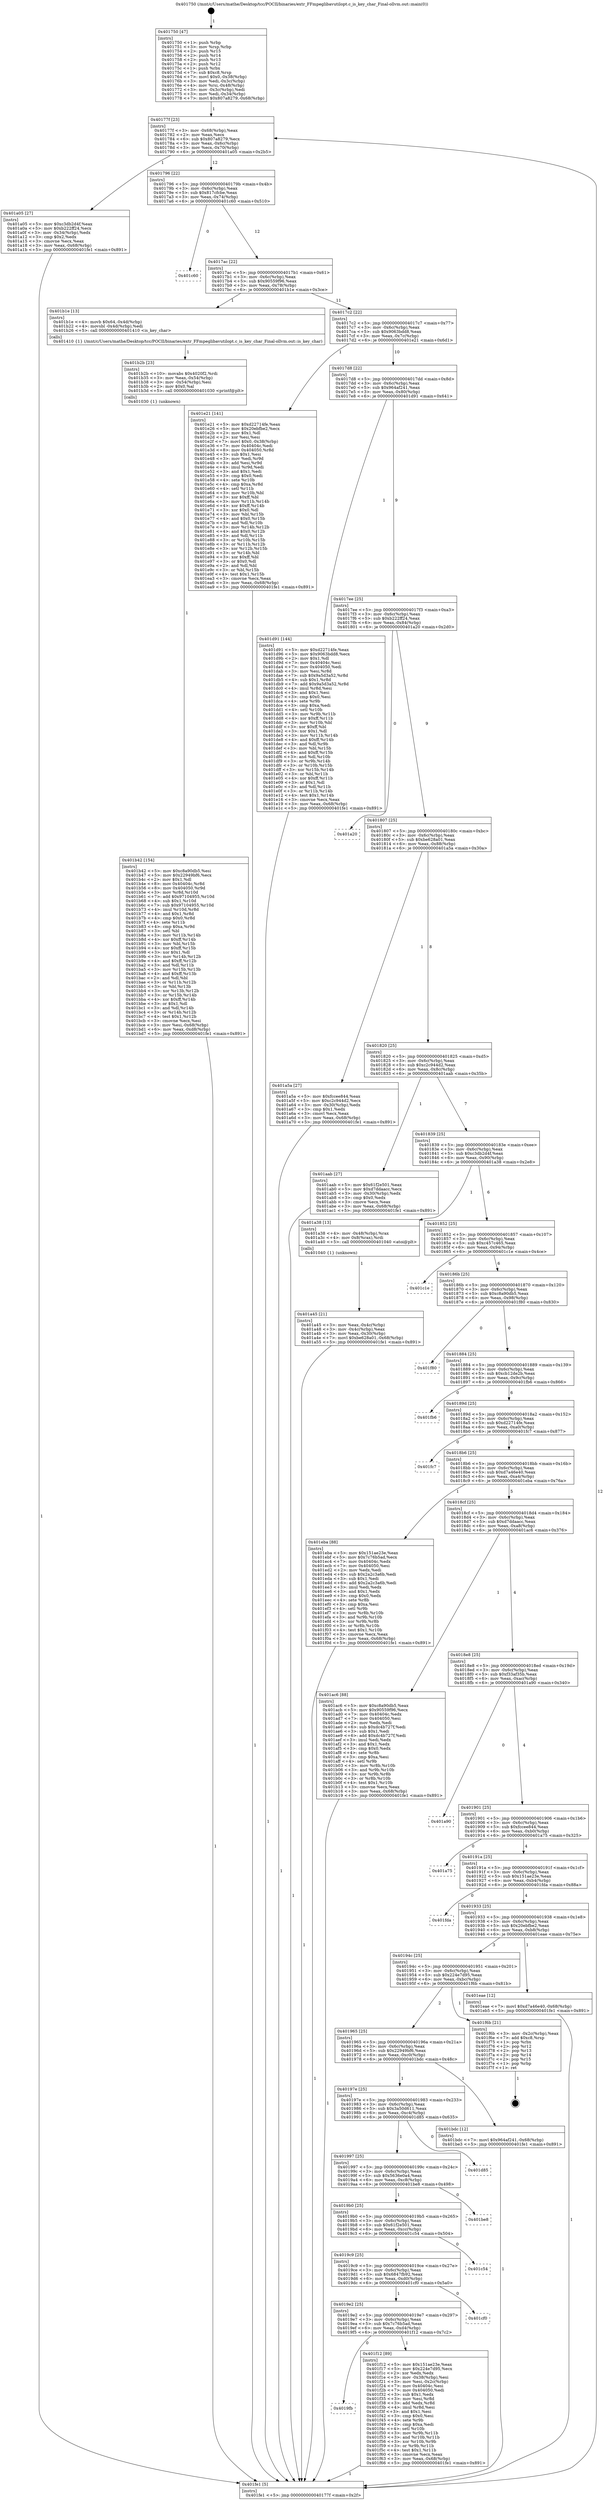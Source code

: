 digraph "0x401750" {
  label = "0x401750 (/mnt/c/Users/mathe/Desktop/tcc/POCII/binaries/extr_FFmpeglibavutilopt.c_is_key_char_Final-ollvm.out::main(0))"
  labelloc = "t"
  node[shape=record]

  Entry [label="",width=0.3,height=0.3,shape=circle,fillcolor=black,style=filled]
  "0x40177f" [label="{
     0x40177f [23]\l
     | [instrs]\l
     &nbsp;&nbsp;0x40177f \<+3\>: mov -0x68(%rbp),%eax\l
     &nbsp;&nbsp;0x401782 \<+2\>: mov %eax,%ecx\l
     &nbsp;&nbsp;0x401784 \<+6\>: sub $0x807a8279,%ecx\l
     &nbsp;&nbsp;0x40178a \<+3\>: mov %eax,-0x6c(%rbp)\l
     &nbsp;&nbsp;0x40178d \<+3\>: mov %ecx,-0x70(%rbp)\l
     &nbsp;&nbsp;0x401790 \<+6\>: je 0000000000401a05 \<main+0x2b5\>\l
  }"]
  "0x401a05" [label="{
     0x401a05 [27]\l
     | [instrs]\l
     &nbsp;&nbsp;0x401a05 \<+5\>: mov $0xc3db2d4f,%eax\l
     &nbsp;&nbsp;0x401a0a \<+5\>: mov $0xb222ff24,%ecx\l
     &nbsp;&nbsp;0x401a0f \<+3\>: mov -0x34(%rbp),%edx\l
     &nbsp;&nbsp;0x401a12 \<+3\>: cmp $0x2,%edx\l
     &nbsp;&nbsp;0x401a15 \<+3\>: cmovne %ecx,%eax\l
     &nbsp;&nbsp;0x401a18 \<+3\>: mov %eax,-0x68(%rbp)\l
     &nbsp;&nbsp;0x401a1b \<+5\>: jmp 0000000000401fe1 \<main+0x891\>\l
  }"]
  "0x401796" [label="{
     0x401796 [22]\l
     | [instrs]\l
     &nbsp;&nbsp;0x401796 \<+5\>: jmp 000000000040179b \<main+0x4b\>\l
     &nbsp;&nbsp;0x40179b \<+3\>: mov -0x6c(%rbp),%eax\l
     &nbsp;&nbsp;0x40179e \<+5\>: sub $0x817cfcbe,%eax\l
     &nbsp;&nbsp;0x4017a3 \<+3\>: mov %eax,-0x74(%rbp)\l
     &nbsp;&nbsp;0x4017a6 \<+6\>: je 0000000000401c60 \<main+0x510\>\l
  }"]
  "0x401fe1" [label="{
     0x401fe1 [5]\l
     | [instrs]\l
     &nbsp;&nbsp;0x401fe1 \<+5\>: jmp 000000000040177f \<main+0x2f\>\l
  }"]
  "0x401750" [label="{
     0x401750 [47]\l
     | [instrs]\l
     &nbsp;&nbsp;0x401750 \<+1\>: push %rbp\l
     &nbsp;&nbsp;0x401751 \<+3\>: mov %rsp,%rbp\l
     &nbsp;&nbsp;0x401754 \<+2\>: push %r15\l
     &nbsp;&nbsp;0x401756 \<+2\>: push %r14\l
     &nbsp;&nbsp;0x401758 \<+2\>: push %r13\l
     &nbsp;&nbsp;0x40175a \<+2\>: push %r12\l
     &nbsp;&nbsp;0x40175c \<+1\>: push %rbx\l
     &nbsp;&nbsp;0x40175d \<+7\>: sub $0xc8,%rsp\l
     &nbsp;&nbsp;0x401764 \<+7\>: movl $0x0,-0x38(%rbp)\l
     &nbsp;&nbsp;0x40176b \<+3\>: mov %edi,-0x3c(%rbp)\l
     &nbsp;&nbsp;0x40176e \<+4\>: mov %rsi,-0x48(%rbp)\l
     &nbsp;&nbsp;0x401772 \<+3\>: mov -0x3c(%rbp),%edi\l
     &nbsp;&nbsp;0x401775 \<+3\>: mov %edi,-0x34(%rbp)\l
     &nbsp;&nbsp;0x401778 \<+7\>: movl $0x807a8279,-0x68(%rbp)\l
  }"]
  Exit [label="",width=0.3,height=0.3,shape=circle,fillcolor=black,style=filled,peripheries=2]
  "0x401c60" [label="{
     0x401c60\l
  }", style=dashed]
  "0x4017ac" [label="{
     0x4017ac [22]\l
     | [instrs]\l
     &nbsp;&nbsp;0x4017ac \<+5\>: jmp 00000000004017b1 \<main+0x61\>\l
     &nbsp;&nbsp;0x4017b1 \<+3\>: mov -0x6c(%rbp),%eax\l
     &nbsp;&nbsp;0x4017b4 \<+5\>: sub $0x90559f96,%eax\l
     &nbsp;&nbsp;0x4017b9 \<+3\>: mov %eax,-0x78(%rbp)\l
     &nbsp;&nbsp;0x4017bc \<+6\>: je 0000000000401b1e \<main+0x3ce\>\l
  }"]
  "0x4019fb" [label="{
     0x4019fb\l
  }", style=dashed]
  "0x401b1e" [label="{
     0x401b1e [13]\l
     | [instrs]\l
     &nbsp;&nbsp;0x401b1e \<+4\>: movb $0x64,-0x4d(%rbp)\l
     &nbsp;&nbsp;0x401b22 \<+4\>: movsbl -0x4d(%rbp),%edi\l
     &nbsp;&nbsp;0x401b26 \<+5\>: call 0000000000401410 \<is_key_char\>\l
     | [calls]\l
     &nbsp;&nbsp;0x401410 \{1\} (/mnt/c/Users/mathe/Desktop/tcc/POCII/binaries/extr_FFmpeglibavutilopt.c_is_key_char_Final-ollvm.out::is_key_char)\l
  }"]
  "0x4017c2" [label="{
     0x4017c2 [22]\l
     | [instrs]\l
     &nbsp;&nbsp;0x4017c2 \<+5\>: jmp 00000000004017c7 \<main+0x77\>\l
     &nbsp;&nbsp;0x4017c7 \<+3\>: mov -0x6c(%rbp),%eax\l
     &nbsp;&nbsp;0x4017ca \<+5\>: sub $0x9063bdd8,%eax\l
     &nbsp;&nbsp;0x4017cf \<+3\>: mov %eax,-0x7c(%rbp)\l
     &nbsp;&nbsp;0x4017d2 \<+6\>: je 0000000000401e21 \<main+0x6d1\>\l
  }"]
  "0x401f12" [label="{
     0x401f12 [89]\l
     | [instrs]\l
     &nbsp;&nbsp;0x401f12 \<+5\>: mov $0x151ae23e,%eax\l
     &nbsp;&nbsp;0x401f17 \<+5\>: mov $0x224e7d95,%ecx\l
     &nbsp;&nbsp;0x401f1c \<+2\>: xor %edx,%edx\l
     &nbsp;&nbsp;0x401f1e \<+3\>: mov -0x38(%rbp),%esi\l
     &nbsp;&nbsp;0x401f21 \<+3\>: mov %esi,-0x2c(%rbp)\l
     &nbsp;&nbsp;0x401f24 \<+7\>: mov 0x40404c,%esi\l
     &nbsp;&nbsp;0x401f2b \<+7\>: mov 0x404050,%edi\l
     &nbsp;&nbsp;0x401f32 \<+3\>: sub $0x1,%edx\l
     &nbsp;&nbsp;0x401f35 \<+3\>: mov %esi,%r8d\l
     &nbsp;&nbsp;0x401f38 \<+3\>: add %edx,%r8d\l
     &nbsp;&nbsp;0x401f3b \<+4\>: imul %r8d,%esi\l
     &nbsp;&nbsp;0x401f3f \<+3\>: and $0x1,%esi\l
     &nbsp;&nbsp;0x401f42 \<+3\>: cmp $0x0,%esi\l
     &nbsp;&nbsp;0x401f45 \<+4\>: sete %r9b\l
     &nbsp;&nbsp;0x401f49 \<+3\>: cmp $0xa,%edi\l
     &nbsp;&nbsp;0x401f4c \<+4\>: setl %r10b\l
     &nbsp;&nbsp;0x401f50 \<+3\>: mov %r9b,%r11b\l
     &nbsp;&nbsp;0x401f53 \<+3\>: and %r10b,%r11b\l
     &nbsp;&nbsp;0x401f56 \<+3\>: xor %r10b,%r9b\l
     &nbsp;&nbsp;0x401f59 \<+3\>: or %r9b,%r11b\l
     &nbsp;&nbsp;0x401f5c \<+4\>: test $0x1,%r11b\l
     &nbsp;&nbsp;0x401f60 \<+3\>: cmovne %ecx,%eax\l
     &nbsp;&nbsp;0x401f63 \<+3\>: mov %eax,-0x68(%rbp)\l
     &nbsp;&nbsp;0x401f66 \<+5\>: jmp 0000000000401fe1 \<main+0x891\>\l
  }"]
  "0x401e21" [label="{
     0x401e21 [141]\l
     | [instrs]\l
     &nbsp;&nbsp;0x401e21 \<+5\>: mov $0xd22714fe,%eax\l
     &nbsp;&nbsp;0x401e26 \<+5\>: mov $0x20ebfbe2,%ecx\l
     &nbsp;&nbsp;0x401e2b \<+2\>: mov $0x1,%dl\l
     &nbsp;&nbsp;0x401e2d \<+2\>: xor %esi,%esi\l
     &nbsp;&nbsp;0x401e2f \<+7\>: movl $0x0,-0x38(%rbp)\l
     &nbsp;&nbsp;0x401e36 \<+7\>: mov 0x40404c,%edi\l
     &nbsp;&nbsp;0x401e3d \<+8\>: mov 0x404050,%r8d\l
     &nbsp;&nbsp;0x401e45 \<+3\>: sub $0x1,%esi\l
     &nbsp;&nbsp;0x401e48 \<+3\>: mov %edi,%r9d\l
     &nbsp;&nbsp;0x401e4b \<+3\>: add %esi,%r9d\l
     &nbsp;&nbsp;0x401e4e \<+4\>: imul %r9d,%edi\l
     &nbsp;&nbsp;0x401e52 \<+3\>: and $0x1,%edi\l
     &nbsp;&nbsp;0x401e55 \<+3\>: cmp $0x0,%edi\l
     &nbsp;&nbsp;0x401e58 \<+4\>: sete %r10b\l
     &nbsp;&nbsp;0x401e5c \<+4\>: cmp $0xa,%r8d\l
     &nbsp;&nbsp;0x401e60 \<+4\>: setl %r11b\l
     &nbsp;&nbsp;0x401e64 \<+3\>: mov %r10b,%bl\l
     &nbsp;&nbsp;0x401e67 \<+3\>: xor $0xff,%bl\l
     &nbsp;&nbsp;0x401e6a \<+3\>: mov %r11b,%r14b\l
     &nbsp;&nbsp;0x401e6d \<+4\>: xor $0xff,%r14b\l
     &nbsp;&nbsp;0x401e71 \<+3\>: xor $0x0,%dl\l
     &nbsp;&nbsp;0x401e74 \<+3\>: mov %bl,%r15b\l
     &nbsp;&nbsp;0x401e77 \<+4\>: and $0x0,%r15b\l
     &nbsp;&nbsp;0x401e7b \<+3\>: and %dl,%r10b\l
     &nbsp;&nbsp;0x401e7e \<+3\>: mov %r14b,%r12b\l
     &nbsp;&nbsp;0x401e81 \<+4\>: and $0x0,%r12b\l
     &nbsp;&nbsp;0x401e85 \<+3\>: and %dl,%r11b\l
     &nbsp;&nbsp;0x401e88 \<+3\>: or %r10b,%r15b\l
     &nbsp;&nbsp;0x401e8b \<+3\>: or %r11b,%r12b\l
     &nbsp;&nbsp;0x401e8e \<+3\>: xor %r12b,%r15b\l
     &nbsp;&nbsp;0x401e91 \<+3\>: or %r14b,%bl\l
     &nbsp;&nbsp;0x401e94 \<+3\>: xor $0xff,%bl\l
     &nbsp;&nbsp;0x401e97 \<+3\>: or $0x0,%dl\l
     &nbsp;&nbsp;0x401e9a \<+2\>: and %dl,%bl\l
     &nbsp;&nbsp;0x401e9c \<+3\>: or %bl,%r15b\l
     &nbsp;&nbsp;0x401e9f \<+4\>: test $0x1,%r15b\l
     &nbsp;&nbsp;0x401ea3 \<+3\>: cmovne %ecx,%eax\l
     &nbsp;&nbsp;0x401ea6 \<+3\>: mov %eax,-0x68(%rbp)\l
     &nbsp;&nbsp;0x401ea9 \<+5\>: jmp 0000000000401fe1 \<main+0x891\>\l
  }"]
  "0x4017d8" [label="{
     0x4017d8 [22]\l
     | [instrs]\l
     &nbsp;&nbsp;0x4017d8 \<+5\>: jmp 00000000004017dd \<main+0x8d\>\l
     &nbsp;&nbsp;0x4017dd \<+3\>: mov -0x6c(%rbp),%eax\l
     &nbsp;&nbsp;0x4017e0 \<+5\>: sub $0x964af241,%eax\l
     &nbsp;&nbsp;0x4017e5 \<+3\>: mov %eax,-0x80(%rbp)\l
     &nbsp;&nbsp;0x4017e8 \<+6\>: je 0000000000401d91 \<main+0x641\>\l
  }"]
  "0x4019e2" [label="{
     0x4019e2 [25]\l
     | [instrs]\l
     &nbsp;&nbsp;0x4019e2 \<+5\>: jmp 00000000004019e7 \<main+0x297\>\l
     &nbsp;&nbsp;0x4019e7 \<+3\>: mov -0x6c(%rbp),%eax\l
     &nbsp;&nbsp;0x4019ea \<+5\>: sub $0x7c76b5ad,%eax\l
     &nbsp;&nbsp;0x4019ef \<+6\>: mov %eax,-0xd4(%rbp)\l
     &nbsp;&nbsp;0x4019f5 \<+6\>: je 0000000000401f12 \<main+0x7c2\>\l
  }"]
  "0x401d91" [label="{
     0x401d91 [144]\l
     | [instrs]\l
     &nbsp;&nbsp;0x401d91 \<+5\>: mov $0xd22714fe,%eax\l
     &nbsp;&nbsp;0x401d96 \<+5\>: mov $0x9063bdd8,%ecx\l
     &nbsp;&nbsp;0x401d9b \<+2\>: mov $0x1,%dl\l
     &nbsp;&nbsp;0x401d9d \<+7\>: mov 0x40404c,%esi\l
     &nbsp;&nbsp;0x401da4 \<+7\>: mov 0x404050,%edi\l
     &nbsp;&nbsp;0x401dab \<+3\>: mov %esi,%r8d\l
     &nbsp;&nbsp;0x401dae \<+7\>: sub $0x9a5d3a52,%r8d\l
     &nbsp;&nbsp;0x401db5 \<+4\>: sub $0x1,%r8d\l
     &nbsp;&nbsp;0x401db9 \<+7\>: add $0x9a5d3a52,%r8d\l
     &nbsp;&nbsp;0x401dc0 \<+4\>: imul %r8d,%esi\l
     &nbsp;&nbsp;0x401dc4 \<+3\>: and $0x1,%esi\l
     &nbsp;&nbsp;0x401dc7 \<+3\>: cmp $0x0,%esi\l
     &nbsp;&nbsp;0x401dca \<+4\>: sete %r9b\l
     &nbsp;&nbsp;0x401dce \<+3\>: cmp $0xa,%edi\l
     &nbsp;&nbsp;0x401dd1 \<+4\>: setl %r10b\l
     &nbsp;&nbsp;0x401dd5 \<+3\>: mov %r9b,%r11b\l
     &nbsp;&nbsp;0x401dd8 \<+4\>: xor $0xff,%r11b\l
     &nbsp;&nbsp;0x401ddc \<+3\>: mov %r10b,%bl\l
     &nbsp;&nbsp;0x401ddf \<+3\>: xor $0xff,%bl\l
     &nbsp;&nbsp;0x401de2 \<+3\>: xor $0x1,%dl\l
     &nbsp;&nbsp;0x401de5 \<+3\>: mov %r11b,%r14b\l
     &nbsp;&nbsp;0x401de8 \<+4\>: and $0xff,%r14b\l
     &nbsp;&nbsp;0x401dec \<+3\>: and %dl,%r9b\l
     &nbsp;&nbsp;0x401def \<+3\>: mov %bl,%r15b\l
     &nbsp;&nbsp;0x401df2 \<+4\>: and $0xff,%r15b\l
     &nbsp;&nbsp;0x401df6 \<+3\>: and %dl,%r10b\l
     &nbsp;&nbsp;0x401df9 \<+3\>: or %r9b,%r14b\l
     &nbsp;&nbsp;0x401dfc \<+3\>: or %r10b,%r15b\l
     &nbsp;&nbsp;0x401dff \<+3\>: xor %r15b,%r14b\l
     &nbsp;&nbsp;0x401e02 \<+3\>: or %bl,%r11b\l
     &nbsp;&nbsp;0x401e05 \<+4\>: xor $0xff,%r11b\l
     &nbsp;&nbsp;0x401e09 \<+3\>: or $0x1,%dl\l
     &nbsp;&nbsp;0x401e0c \<+3\>: and %dl,%r11b\l
     &nbsp;&nbsp;0x401e0f \<+3\>: or %r11b,%r14b\l
     &nbsp;&nbsp;0x401e12 \<+4\>: test $0x1,%r14b\l
     &nbsp;&nbsp;0x401e16 \<+3\>: cmovne %ecx,%eax\l
     &nbsp;&nbsp;0x401e19 \<+3\>: mov %eax,-0x68(%rbp)\l
     &nbsp;&nbsp;0x401e1c \<+5\>: jmp 0000000000401fe1 \<main+0x891\>\l
  }"]
  "0x4017ee" [label="{
     0x4017ee [25]\l
     | [instrs]\l
     &nbsp;&nbsp;0x4017ee \<+5\>: jmp 00000000004017f3 \<main+0xa3\>\l
     &nbsp;&nbsp;0x4017f3 \<+3\>: mov -0x6c(%rbp),%eax\l
     &nbsp;&nbsp;0x4017f6 \<+5\>: sub $0xb222ff24,%eax\l
     &nbsp;&nbsp;0x4017fb \<+6\>: mov %eax,-0x84(%rbp)\l
     &nbsp;&nbsp;0x401801 \<+6\>: je 0000000000401a20 \<main+0x2d0\>\l
  }"]
  "0x401cf0" [label="{
     0x401cf0\l
  }", style=dashed]
  "0x401a20" [label="{
     0x401a20\l
  }", style=dashed]
  "0x401807" [label="{
     0x401807 [25]\l
     | [instrs]\l
     &nbsp;&nbsp;0x401807 \<+5\>: jmp 000000000040180c \<main+0xbc\>\l
     &nbsp;&nbsp;0x40180c \<+3\>: mov -0x6c(%rbp),%eax\l
     &nbsp;&nbsp;0x40180f \<+5\>: sub $0xbe628a01,%eax\l
     &nbsp;&nbsp;0x401814 \<+6\>: mov %eax,-0x88(%rbp)\l
     &nbsp;&nbsp;0x40181a \<+6\>: je 0000000000401a5a \<main+0x30a\>\l
  }"]
  "0x4019c9" [label="{
     0x4019c9 [25]\l
     | [instrs]\l
     &nbsp;&nbsp;0x4019c9 \<+5\>: jmp 00000000004019ce \<main+0x27e\>\l
     &nbsp;&nbsp;0x4019ce \<+3\>: mov -0x6c(%rbp),%eax\l
     &nbsp;&nbsp;0x4019d1 \<+5\>: sub $0x6847fb92,%eax\l
     &nbsp;&nbsp;0x4019d6 \<+6\>: mov %eax,-0xd0(%rbp)\l
     &nbsp;&nbsp;0x4019dc \<+6\>: je 0000000000401cf0 \<main+0x5a0\>\l
  }"]
  "0x401a5a" [label="{
     0x401a5a [27]\l
     | [instrs]\l
     &nbsp;&nbsp;0x401a5a \<+5\>: mov $0xfccee844,%eax\l
     &nbsp;&nbsp;0x401a5f \<+5\>: mov $0xc2c944d2,%ecx\l
     &nbsp;&nbsp;0x401a64 \<+3\>: mov -0x30(%rbp),%edx\l
     &nbsp;&nbsp;0x401a67 \<+3\>: cmp $0x1,%edx\l
     &nbsp;&nbsp;0x401a6a \<+3\>: cmovl %ecx,%eax\l
     &nbsp;&nbsp;0x401a6d \<+3\>: mov %eax,-0x68(%rbp)\l
     &nbsp;&nbsp;0x401a70 \<+5\>: jmp 0000000000401fe1 \<main+0x891\>\l
  }"]
  "0x401820" [label="{
     0x401820 [25]\l
     | [instrs]\l
     &nbsp;&nbsp;0x401820 \<+5\>: jmp 0000000000401825 \<main+0xd5\>\l
     &nbsp;&nbsp;0x401825 \<+3\>: mov -0x6c(%rbp),%eax\l
     &nbsp;&nbsp;0x401828 \<+5\>: sub $0xc2c944d2,%eax\l
     &nbsp;&nbsp;0x40182d \<+6\>: mov %eax,-0x8c(%rbp)\l
     &nbsp;&nbsp;0x401833 \<+6\>: je 0000000000401aab \<main+0x35b\>\l
  }"]
  "0x401c54" [label="{
     0x401c54\l
  }", style=dashed]
  "0x401aab" [label="{
     0x401aab [27]\l
     | [instrs]\l
     &nbsp;&nbsp;0x401aab \<+5\>: mov $0x61f2e501,%eax\l
     &nbsp;&nbsp;0x401ab0 \<+5\>: mov $0xd7ddaacc,%ecx\l
     &nbsp;&nbsp;0x401ab5 \<+3\>: mov -0x30(%rbp),%edx\l
     &nbsp;&nbsp;0x401ab8 \<+3\>: cmp $0x0,%edx\l
     &nbsp;&nbsp;0x401abb \<+3\>: cmove %ecx,%eax\l
     &nbsp;&nbsp;0x401abe \<+3\>: mov %eax,-0x68(%rbp)\l
     &nbsp;&nbsp;0x401ac1 \<+5\>: jmp 0000000000401fe1 \<main+0x891\>\l
  }"]
  "0x401839" [label="{
     0x401839 [25]\l
     | [instrs]\l
     &nbsp;&nbsp;0x401839 \<+5\>: jmp 000000000040183e \<main+0xee\>\l
     &nbsp;&nbsp;0x40183e \<+3\>: mov -0x6c(%rbp),%eax\l
     &nbsp;&nbsp;0x401841 \<+5\>: sub $0xc3db2d4f,%eax\l
     &nbsp;&nbsp;0x401846 \<+6\>: mov %eax,-0x90(%rbp)\l
     &nbsp;&nbsp;0x40184c \<+6\>: je 0000000000401a38 \<main+0x2e8\>\l
  }"]
  "0x4019b0" [label="{
     0x4019b0 [25]\l
     | [instrs]\l
     &nbsp;&nbsp;0x4019b0 \<+5\>: jmp 00000000004019b5 \<main+0x265\>\l
     &nbsp;&nbsp;0x4019b5 \<+3\>: mov -0x6c(%rbp),%eax\l
     &nbsp;&nbsp;0x4019b8 \<+5\>: sub $0x61f2e501,%eax\l
     &nbsp;&nbsp;0x4019bd \<+6\>: mov %eax,-0xcc(%rbp)\l
     &nbsp;&nbsp;0x4019c3 \<+6\>: je 0000000000401c54 \<main+0x504\>\l
  }"]
  "0x401a38" [label="{
     0x401a38 [13]\l
     | [instrs]\l
     &nbsp;&nbsp;0x401a38 \<+4\>: mov -0x48(%rbp),%rax\l
     &nbsp;&nbsp;0x401a3c \<+4\>: mov 0x8(%rax),%rdi\l
     &nbsp;&nbsp;0x401a40 \<+5\>: call 0000000000401040 \<atoi@plt\>\l
     | [calls]\l
     &nbsp;&nbsp;0x401040 \{1\} (unknown)\l
  }"]
  "0x401852" [label="{
     0x401852 [25]\l
     | [instrs]\l
     &nbsp;&nbsp;0x401852 \<+5\>: jmp 0000000000401857 \<main+0x107\>\l
     &nbsp;&nbsp;0x401857 \<+3\>: mov -0x6c(%rbp),%eax\l
     &nbsp;&nbsp;0x40185a \<+5\>: sub $0xc457c465,%eax\l
     &nbsp;&nbsp;0x40185f \<+6\>: mov %eax,-0x94(%rbp)\l
     &nbsp;&nbsp;0x401865 \<+6\>: je 0000000000401c1e \<main+0x4ce\>\l
  }"]
  "0x401a45" [label="{
     0x401a45 [21]\l
     | [instrs]\l
     &nbsp;&nbsp;0x401a45 \<+3\>: mov %eax,-0x4c(%rbp)\l
     &nbsp;&nbsp;0x401a48 \<+3\>: mov -0x4c(%rbp),%eax\l
     &nbsp;&nbsp;0x401a4b \<+3\>: mov %eax,-0x30(%rbp)\l
     &nbsp;&nbsp;0x401a4e \<+7\>: movl $0xbe628a01,-0x68(%rbp)\l
     &nbsp;&nbsp;0x401a55 \<+5\>: jmp 0000000000401fe1 \<main+0x891\>\l
  }"]
  "0x401be8" [label="{
     0x401be8\l
  }", style=dashed]
  "0x401c1e" [label="{
     0x401c1e\l
  }", style=dashed]
  "0x40186b" [label="{
     0x40186b [25]\l
     | [instrs]\l
     &nbsp;&nbsp;0x40186b \<+5\>: jmp 0000000000401870 \<main+0x120\>\l
     &nbsp;&nbsp;0x401870 \<+3\>: mov -0x6c(%rbp),%eax\l
     &nbsp;&nbsp;0x401873 \<+5\>: sub $0xc8a90db5,%eax\l
     &nbsp;&nbsp;0x401878 \<+6\>: mov %eax,-0x98(%rbp)\l
     &nbsp;&nbsp;0x40187e \<+6\>: je 0000000000401f80 \<main+0x830\>\l
  }"]
  "0x401997" [label="{
     0x401997 [25]\l
     | [instrs]\l
     &nbsp;&nbsp;0x401997 \<+5\>: jmp 000000000040199c \<main+0x24c\>\l
     &nbsp;&nbsp;0x40199c \<+3\>: mov -0x6c(%rbp),%eax\l
     &nbsp;&nbsp;0x40199f \<+5\>: sub $0x5636e0a4,%eax\l
     &nbsp;&nbsp;0x4019a4 \<+6\>: mov %eax,-0xc8(%rbp)\l
     &nbsp;&nbsp;0x4019aa \<+6\>: je 0000000000401be8 \<main+0x498\>\l
  }"]
  "0x401f80" [label="{
     0x401f80\l
  }", style=dashed]
  "0x401884" [label="{
     0x401884 [25]\l
     | [instrs]\l
     &nbsp;&nbsp;0x401884 \<+5\>: jmp 0000000000401889 \<main+0x139\>\l
     &nbsp;&nbsp;0x401889 \<+3\>: mov -0x6c(%rbp),%eax\l
     &nbsp;&nbsp;0x40188c \<+5\>: sub $0xcb12de2b,%eax\l
     &nbsp;&nbsp;0x401891 \<+6\>: mov %eax,-0x9c(%rbp)\l
     &nbsp;&nbsp;0x401897 \<+6\>: je 0000000000401fb6 \<main+0x866\>\l
  }"]
  "0x401d85" [label="{
     0x401d85\l
  }", style=dashed]
  "0x401fb6" [label="{
     0x401fb6\l
  }", style=dashed]
  "0x40189d" [label="{
     0x40189d [25]\l
     | [instrs]\l
     &nbsp;&nbsp;0x40189d \<+5\>: jmp 00000000004018a2 \<main+0x152\>\l
     &nbsp;&nbsp;0x4018a2 \<+3\>: mov -0x6c(%rbp),%eax\l
     &nbsp;&nbsp;0x4018a5 \<+5\>: sub $0xd22714fe,%eax\l
     &nbsp;&nbsp;0x4018aa \<+6\>: mov %eax,-0xa0(%rbp)\l
     &nbsp;&nbsp;0x4018b0 \<+6\>: je 0000000000401fc7 \<main+0x877\>\l
  }"]
  "0x40197e" [label="{
     0x40197e [25]\l
     | [instrs]\l
     &nbsp;&nbsp;0x40197e \<+5\>: jmp 0000000000401983 \<main+0x233\>\l
     &nbsp;&nbsp;0x401983 \<+3\>: mov -0x6c(%rbp),%eax\l
     &nbsp;&nbsp;0x401986 \<+5\>: sub $0x3a50d611,%eax\l
     &nbsp;&nbsp;0x40198b \<+6\>: mov %eax,-0xc4(%rbp)\l
     &nbsp;&nbsp;0x401991 \<+6\>: je 0000000000401d85 \<main+0x635\>\l
  }"]
  "0x401fc7" [label="{
     0x401fc7\l
  }", style=dashed]
  "0x4018b6" [label="{
     0x4018b6 [25]\l
     | [instrs]\l
     &nbsp;&nbsp;0x4018b6 \<+5\>: jmp 00000000004018bb \<main+0x16b\>\l
     &nbsp;&nbsp;0x4018bb \<+3\>: mov -0x6c(%rbp),%eax\l
     &nbsp;&nbsp;0x4018be \<+5\>: sub $0xd7a46e40,%eax\l
     &nbsp;&nbsp;0x4018c3 \<+6\>: mov %eax,-0xa4(%rbp)\l
     &nbsp;&nbsp;0x4018c9 \<+6\>: je 0000000000401eba \<main+0x76a\>\l
  }"]
  "0x401bdc" [label="{
     0x401bdc [12]\l
     | [instrs]\l
     &nbsp;&nbsp;0x401bdc \<+7\>: movl $0x964af241,-0x68(%rbp)\l
     &nbsp;&nbsp;0x401be3 \<+5\>: jmp 0000000000401fe1 \<main+0x891\>\l
  }"]
  "0x401eba" [label="{
     0x401eba [88]\l
     | [instrs]\l
     &nbsp;&nbsp;0x401eba \<+5\>: mov $0x151ae23e,%eax\l
     &nbsp;&nbsp;0x401ebf \<+5\>: mov $0x7c76b5ad,%ecx\l
     &nbsp;&nbsp;0x401ec4 \<+7\>: mov 0x40404c,%edx\l
     &nbsp;&nbsp;0x401ecb \<+7\>: mov 0x404050,%esi\l
     &nbsp;&nbsp;0x401ed2 \<+2\>: mov %edx,%edi\l
     &nbsp;&nbsp;0x401ed4 \<+6\>: sub $0x2a2c3a6b,%edi\l
     &nbsp;&nbsp;0x401eda \<+3\>: sub $0x1,%edi\l
     &nbsp;&nbsp;0x401edd \<+6\>: add $0x2a2c3a6b,%edi\l
     &nbsp;&nbsp;0x401ee3 \<+3\>: imul %edi,%edx\l
     &nbsp;&nbsp;0x401ee6 \<+3\>: and $0x1,%edx\l
     &nbsp;&nbsp;0x401ee9 \<+3\>: cmp $0x0,%edx\l
     &nbsp;&nbsp;0x401eec \<+4\>: sete %r8b\l
     &nbsp;&nbsp;0x401ef0 \<+3\>: cmp $0xa,%esi\l
     &nbsp;&nbsp;0x401ef3 \<+4\>: setl %r9b\l
     &nbsp;&nbsp;0x401ef7 \<+3\>: mov %r8b,%r10b\l
     &nbsp;&nbsp;0x401efa \<+3\>: and %r9b,%r10b\l
     &nbsp;&nbsp;0x401efd \<+3\>: xor %r9b,%r8b\l
     &nbsp;&nbsp;0x401f00 \<+3\>: or %r8b,%r10b\l
     &nbsp;&nbsp;0x401f03 \<+4\>: test $0x1,%r10b\l
     &nbsp;&nbsp;0x401f07 \<+3\>: cmovne %ecx,%eax\l
     &nbsp;&nbsp;0x401f0a \<+3\>: mov %eax,-0x68(%rbp)\l
     &nbsp;&nbsp;0x401f0d \<+5\>: jmp 0000000000401fe1 \<main+0x891\>\l
  }"]
  "0x4018cf" [label="{
     0x4018cf [25]\l
     | [instrs]\l
     &nbsp;&nbsp;0x4018cf \<+5\>: jmp 00000000004018d4 \<main+0x184\>\l
     &nbsp;&nbsp;0x4018d4 \<+3\>: mov -0x6c(%rbp),%eax\l
     &nbsp;&nbsp;0x4018d7 \<+5\>: sub $0xd7ddaacc,%eax\l
     &nbsp;&nbsp;0x4018dc \<+6\>: mov %eax,-0xa8(%rbp)\l
     &nbsp;&nbsp;0x4018e2 \<+6\>: je 0000000000401ac6 \<main+0x376\>\l
  }"]
  "0x401965" [label="{
     0x401965 [25]\l
     | [instrs]\l
     &nbsp;&nbsp;0x401965 \<+5\>: jmp 000000000040196a \<main+0x21a\>\l
     &nbsp;&nbsp;0x40196a \<+3\>: mov -0x6c(%rbp),%eax\l
     &nbsp;&nbsp;0x40196d \<+5\>: sub $0x22949bf6,%eax\l
     &nbsp;&nbsp;0x401972 \<+6\>: mov %eax,-0xc0(%rbp)\l
     &nbsp;&nbsp;0x401978 \<+6\>: je 0000000000401bdc \<main+0x48c\>\l
  }"]
  "0x401ac6" [label="{
     0x401ac6 [88]\l
     | [instrs]\l
     &nbsp;&nbsp;0x401ac6 \<+5\>: mov $0xc8a90db5,%eax\l
     &nbsp;&nbsp;0x401acb \<+5\>: mov $0x90559f96,%ecx\l
     &nbsp;&nbsp;0x401ad0 \<+7\>: mov 0x40404c,%edx\l
     &nbsp;&nbsp;0x401ad7 \<+7\>: mov 0x404050,%esi\l
     &nbsp;&nbsp;0x401ade \<+2\>: mov %edx,%edi\l
     &nbsp;&nbsp;0x401ae0 \<+6\>: sub $0xdc4b727f,%edi\l
     &nbsp;&nbsp;0x401ae6 \<+3\>: sub $0x1,%edi\l
     &nbsp;&nbsp;0x401ae9 \<+6\>: add $0xdc4b727f,%edi\l
     &nbsp;&nbsp;0x401aef \<+3\>: imul %edi,%edx\l
     &nbsp;&nbsp;0x401af2 \<+3\>: and $0x1,%edx\l
     &nbsp;&nbsp;0x401af5 \<+3\>: cmp $0x0,%edx\l
     &nbsp;&nbsp;0x401af8 \<+4\>: sete %r8b\l
     &nbsp;&nbsp;0x401afc \<+3\>: cmp $0xa,%esi\l
     &nbsp;&nbsp;0x401aff \<+4\>: setl %r9b\l
     &nbsp;&nbsp;0x401b03 \<+3\>: mov %r8b,%r10b\l
     &nbsp;&nbsp;0x401b06 \<+3\>: and %r9b,%r10b\l
     &nbsp;&nbsp;0x401b09 \<+3\>: xor %r9b,%r8b\l
     &nbsp;&nbsp;0x401b0c \<+3\>: or %r8b,%r10b\l
     &nbsp;&nbsp;0x401b0f \<+4\>: test $0x1,%r10b\l
     &nbsp;&nbsp;0x401b13 \<+3\>: cmovne %ecx,%eax\l
     &nbsp;&nbsp;0x401b16 \<+3\>: mov %eax,-0x68(%rbp)\l
     &nbsp;&nbsp;0x401b19 \<+5\>: jmp 0000000000401fe1 \<main+0x891\>\l
  }"]
  "0x4018e8" [label="{
     0x4018e8 [25]\l
     | [instrs]\l
     &nbsp;&nbsp;0x4018e8 \<+5\>: jmp 00000000004018ed \<main+0x19d\>\l
     &nbsp;&nbsp;0x4018ed \<+3\>: mov -0x6c(%rbp),%eax\l
     &nbsp;&nbsp;0x4018f0 \<+5\>: sub $0xf33af35b,%eax\l
     &nbsp;&nbsp;0x4018f5 \<+6\>: mov %eax,-0xac(%rbp)\l
     &nbsp;&nbsp;0x4018fb \<+6\>: je 0000000000401a90 \<main+0x340\>\l
  }"]
  "0x401b2b" [label="{
     0x401b2b [23]\l
     | [instrs]\l
     &nbsp;&nbsp;0x401b2b \<+10\>: movabs $0x4020f2,%rdi\l
     &nbsp;&nbsp;0x401b35 \<+3\>: mov %eax,-0x54(%rbp)\l
     &nbsp;&nbsp;0x401b38 \<+3\>: mov -0x54(%rbp),%esi\l
     &nbsp;&nbsp;0x401b3b \<+2\>: mov $0x0,%al\l
     &nbsp;&nbsp;0x401b3d \<+5\>: call 0000000000401030 \<printf@plt\>\l
     | [calls]\l
     &nbsp;&nbsp;0x401030 \{1\} (unknown)\l
  }"]
  "0x401b42" [label="{
     0x401b42 [154]\l
     | [instrs]\l
     &nbsp;&nbsp;0x401b42 \<+5\>: mov $0xc8a90db5,%esi\l
     &nbsp;&nbsp;0x401b47 \<+5\>: mov $0x22949bf6,%ecx\l
     &nbsp;&nbsp;0x401b4c \<+2\>: mov $0x1,%dl\l
     &nbsp;&nbsp;0x401b4e \<+8\>: mov 0x40404c,%r8d\l
     &nbsp;&nbsp;0x401b56 \<+8\>: mov 0x404050,%r9d\l
     &nbsp;&nbsp;0x401b5e \<+3\>: mov %r8d,%r10d\l
     &nbsp;&nbsp;0x401b61 \<+7\>: add $0x97104955,%r10d\l
     &nbsp;&nbsp;0x401b68 \<+4\>: sub $0x1,%r10d\l
     &nbsp;&nbsp;0x401b6c \<+7\>: sub $0x97104955,%r10d\l
     &nbsp;&nbsp;0x401b73 \<+4\>: imul %r10d,%r8d\l
     &nbsp;&nbsp;0x401b77 \<+4\>: and $0x1,%r8d\l
     &nbsp;&nbsp;0x401b7b \<+4\>: cmp $0x0,%r8d\l
     &nbsp;&nbsp;0x401b7f \<+4\>: sete %r11b\l
     &nbsp;&nbsp;0x401b83 \<+4\>: cmp $0xa,%r9d\l
     &nbsp;&nbsp;0x401b87 \<+3\>: setl %bl\l
     &nbsp;&nbsp;0x401b8a \<+3\>: mov %r11b,%r14b\l
     &nbsp;&nbsp;0x401b8d \<+4\>: xor $0xff,%r14b\l
     &nbsp;&nbsp;0x401b91 \<+3\>: mov %bl,%r15b\l
     &nbsp;&nbsp;0x401b94 \<+4\>: xor $0xff,%r15b\l
     &nbsp;&nbsp;0x401b98 \<+3\>: xor $0x1,%dl\l
     &nbsp;&nbsp;0x401b9b \<+3\>: mov %r14b,%r12b\l
     &nbsp;&nbsp;0x401b9e \<+4\>: and $0xff,%r12b\l
     &nbsp;&nbsp;0x401ba2 \<+3\>: and %dl,%r11b\l
     &nbsp;&nbsp;0x401ba5 \<+3\>: mov %r15b,%r13b\l
     &nbsp;&nbsp;0x401ba8 \<+4\>: and $0xff,%r13b\l
     &nbsp;&nbsp;0x401bac \<+2\>: and %dl,%bl\l
     &nbsp;&nbsp;0x401bae \<+3\>: or %r11b,%r12b\l
     &nbsp;&nbsp;0x401bb1 \<+3\>: or %bl,%r13b\l
     &nbsp;&nbsp;0x401bb4 \<+3\>: xor %r13b,%r12b\l
     &nbsp;&nbsp;0x401bb7 \<+3\>: or %r15b,%r14b\l
     &nbsp;&nbsp;0x401bba \<+4\>: xor $0xff,%r14b\l
     &nbsp;&nbsp;0x401bbe \<+3\>: or $0x1,%dl\l
     &nbsp;&nbsp;0x401bc1 \<+3\>: and %dl,%r14b\l
     &nbsp;&nbsp;0x401bc4 \<+3\>: or %r14b,%r12b\l
     &nbsp;&nbsp;0x401bc7 \<+4\>: test $0x1,%r12b\l
     &nbsp;&nbsp;0x401bcb \<+3\>: cmovne %ecx,%esi\l
     &nbsp;&nbsp;0x401bce \<+3\>: mov %esi,-0x68(%rbp)\l
     &nbsp;&nbsp;0x401bd1 \<+6\>: mov %eax,-0xd8(%rbp)\l
     &nbsp;&nbsp;0x401bd7 \<+5\>: jmp 0000000000401fe1 \<main+0x891\>\l
  }"]
  "0x401f6b" [label="{
     0x401f6b [21]\l
     | [instrs]\l
     &nbsp;&nbsp;0x401f6b \<+3\>: mov -0x2c(%rbp),%eax\l
     &nbsp;&nbsp;0x401f6e \<+7\>: add $0xc8,%rsp\l
     &nbsp;&nbsp;0x401f75 \<+1\>: pop %rbx\l
     &nbsp;&nbsp;0x401f76 \<+2\>: pop %r12\l
     &nbsp;&nbsp;0x401f78 \<+2\>: pop %r13\l
     &nbsp;&nbsp;0x401f7a \<+2\>: pop %r14\l
     &nbsp;&nbsp;0x401f7c \<+2\>: pop %r15\l
     &nbsp;&nbsp;0x401f7e \<+1\>: pop %rbp\l
     &nbsp;&nbsp;0x401f7f \<+1\>: ret\l
  }"]
  "0x401a90" [label="{
     0x401a90\l
  }", style=dashed]
  "0x401901" [label="{
     0x401901 [25]\l
     | [instrs]\l
     &nbsp;&nbsp;0x401901 \<+5\>: jmp 0000000000401906 \<main+0x1b6\>\l
     &nbsp;&nbsp;0x401906 \<+3\>: mov -0x6c(%rbp),%eax\l
     &nbsp;&nbsp;0x401909 \<+5\>: sub $0xfccee844,%eax\l
     &nbsp;&nbsp;0x40190e \<+6\>: mov %eax,-0xb0(%rbp)\l
     &nbsp;&nbsp;0x401914 \<+6\>: je 0000000000401a75 \<main+0x325\>\l
  }"]
  "0x40194c" [label="{
     0x40194c [25]\l
     | [instrs]\l
     &nbsp;&nbsp;0x40194c \<+5\>: jmp 0000000000401951 \<main+0x201\>\l
     &nbsp;&nbsp;0x401951 \<+3\>: mov -0x6c(%rbp),%eax\l
     &nbsp;&nbsp;0x401954 \<+5\>: sub $0x224e7d95,%eax\l
     &nbsp;&nbsp;0x401959 \<+6\>: mov %eax,-0xbc(%rbp)\l
     &nbsp;&nbsp;0x40195f \<+6\>: je 0000000000401f6b \<main+0x81b\>\l
  }"]
  "0x401a75" [label="{
     0x401a75\l
  }", style=dashed]
  "0x40191a" [label="{
     0x40191a [25]\l
     | [instrs]\l
     &nbsp;&nbsp;0x40191a \<+5\>: jmp 000000000040191f \<main+0x1cf\>\l
     &nbsp;&nbsp;0x40191f \<+3\>: mov -0x6c(%rbp),%eax\l
     &nbsp;&nbsp;0x401922 \<+5\>: sub $0x151ae23e,%eax\l
     &nbsp;&nbsp;0x401927 \<+6\>: mov %eax,-0xb4(%rbp)\l
     &nbsp;&nbsp;0x40192d \<+6\>: je 0000000000401fda \<main+0x88a\>\l
  }"]
  "0x401eae" [label="{
     0x401eae [12]\l
     | [instrs]\l
     &nbsp;&nbsp;0x401eae \<+7\>: movl $0xd7a46e40,-0x68(%rbp)\l
     &nbsp;&nbsp;0x401eb5 \<+5\>: jmp 0000000000401fe1 \<main+0x891\>\l
  }"]
  "0x401fda" [label="{
     0x401fda\l
  }", style=dashed]
  "0x401933" [label="{
     0x401933 [25]\l
     | [instrs]\l
     &nbsp;&nbsp;0x401933 \<+5\>: jmp 0000000000401938 \<main+0x1e8\>\l
     &nbsp;&nbsp;0x401938 \<+3\>: mov -0x6c(%rbp),%eax\l
     &nbsp;&nbsp;0x40193b \<+5\>: sub $0x20ebfbe2,%eax\l
     &nbsp;&nbsp;0x401940 \<+6\>: mov %eax,-0xb8(%rbp)\l
     &nbsp;&nbsp;0x401946 \<+6\>: je 0000000000401eae \<main+0x75e\>\l
  }"]
  Entry -> "0x401750" [label=" 1"]
  "0x40177f" -> "0x401a05" [label=" 1"]
  "0x40177f" -> "0x401796" [label=" 12"]
  "0x401a05" -> "0x401fe1" [label=" 1"]
  "0x401750" -> "0x40177f" [label=" 1"]
  "0x401fe1" -> "0x40177f" [label=" 12"]
  "0x401f6b" -> Exit [label=" 1"]
  "0x401796" -> "0x401c60" [label=" 0"]
  "0x401796" -> "0x4017ac" [label=" 12"]
  "0x401f12" -> "0x401fe1" [label=" 1"]
  "0x4017ac" -> "0x401b1e" [label=" 1"]
  "0x4017ac" -> "0x4017c2" [label=" 11"]
  "0x4019e2" -> "0x4019fb" [label=" 0"]
  "0x4017c2" -> "0x401e21" [label=" 1"]
  "0x4017c2" -> "0x4017d8" [label=" 10"]
  "0x4019e2" -> "0x401f12" [label=" 1"]
  "0x4017d8" -> "0x401d91" [label=" 1"]
  "0x4017d8" -> "0x4017ee" [label=" 9"]
  "0x4019c9" -> "0x4019e2" [label=" 1"]
  "0x4017ee" -> "0x401a20" [label=" 0"]
  "0x4017ee" -> "0x401807" [label=" 9"]
  "0x4019c9" -> "0x401cf0" [label=" 0"]
  "0x401807" -> "0x401a5a" [label=" 1"]
  "0x401807" -> "0x401820" [label=" 8"]
  "0x4019b0" -> "0x4019c9" [label=" 1"]
  "0x401820" -> "0x401aab" [label=" 1"]
  "0x401820" -> "0x401839" [label=" 7"]
  "0x4019b0" -> "0x401c54" [label=" 0"]
  "0x401839" -> "0x401a38" [label=" 1"]
  "0x401839" -> "0x401852" [label=" 6"]
  "0x401a38" -> "0x401a45" [label=" 1"]
  "0x401a45" -> "0x401fe1" [label=" 1"]
  "0x401a5a" -> "0x401fe1" [label=" 1"]
  "0x401aab" -> "0x401fe1" [label=" 1"]
  "0x401997" -> "0x4019b0" [label=" 1"]
  "0x401852" -> "0x401c1e" [label=" 0"]
  "0x401852" -> "0x40186b" [label=" 6"]
  "0x401997" -> "0x401be8" [label=" 0"]
  "0x40186b" -> "0x401f80" [label=" 0"]
  "0x40186b" -> "0x401884" [label=" 6"]
  "0x40197e" -> "0x401997" [label=" 1"]
  "0x401884" -> "0x401fb6" [label=" 0"]
  "0x401884" -> "0x40189d" [label=" 6"]
  "0x40197e" -> "0x401d85" [label=" 0"]
  "0x40189d" -> "0x401fc7" [label=" 0"]
  "0x40189d" -> "0x4018b6" [label=" 6"]
  "0x401eba" -> "0x401fe1" [label=" 1"]
  "0x4018b6" -> "0x401eba" [label=" 1"]
  "0x4018b6" -> "0x4018cf" [label=" 5"]
  "0x401eae" -> "0x401fe1" [label=" 1"]
  "0x4018cf" -> "0x401ac6" [label=" 1"]
  "0x4018cf" -> "0x4018e8" [label=" 4"]
  "0x401ac6" -> "0x401fe1" [label=" 1"]
  "0x401b1e" -> "0x401b2b" [label=" 1"]
  "0x401b2b" -> "0x401b42" [label=" 1"]
  "0x401b42" -> "0x401fe1" [label=" 1"]
  "0x401d91" -> "0x401fe1" [label=" 1"]
  "0x4018e8" -> "0x401a90" [label=" 0"]
  "0x4018e8" -> "0x401901" [label=" 4"]
  "0x401bdc" -> "0x401fe1" [label=" 1"]
  "0x401901" -> "0x401a75" [label=" 0"]
  "0x401901" -> "0x40191a" [label=" 4"]
  "0x401965" -> "0x401bdc" [label=" 1"]
  "0x40191a" -> "0x401fda" [label=" 0"]
  "0x40191a" -> "0x401933" [label=" 4"]
  "0x401e21" -> "0x401fe1" [label=" 1"]
  "0x401933" -> "0x401eae" [label=" 1"]
  "0x401933" -> "0x40194c" [label=" 3"]
  "0x401965" -> "0x40197e" [label=" 1"]
  "0x40194c" -> "0x401f6b" [label=" 1"]
  "0x40194c" -> "0x401965" [label=" 2"]
}
